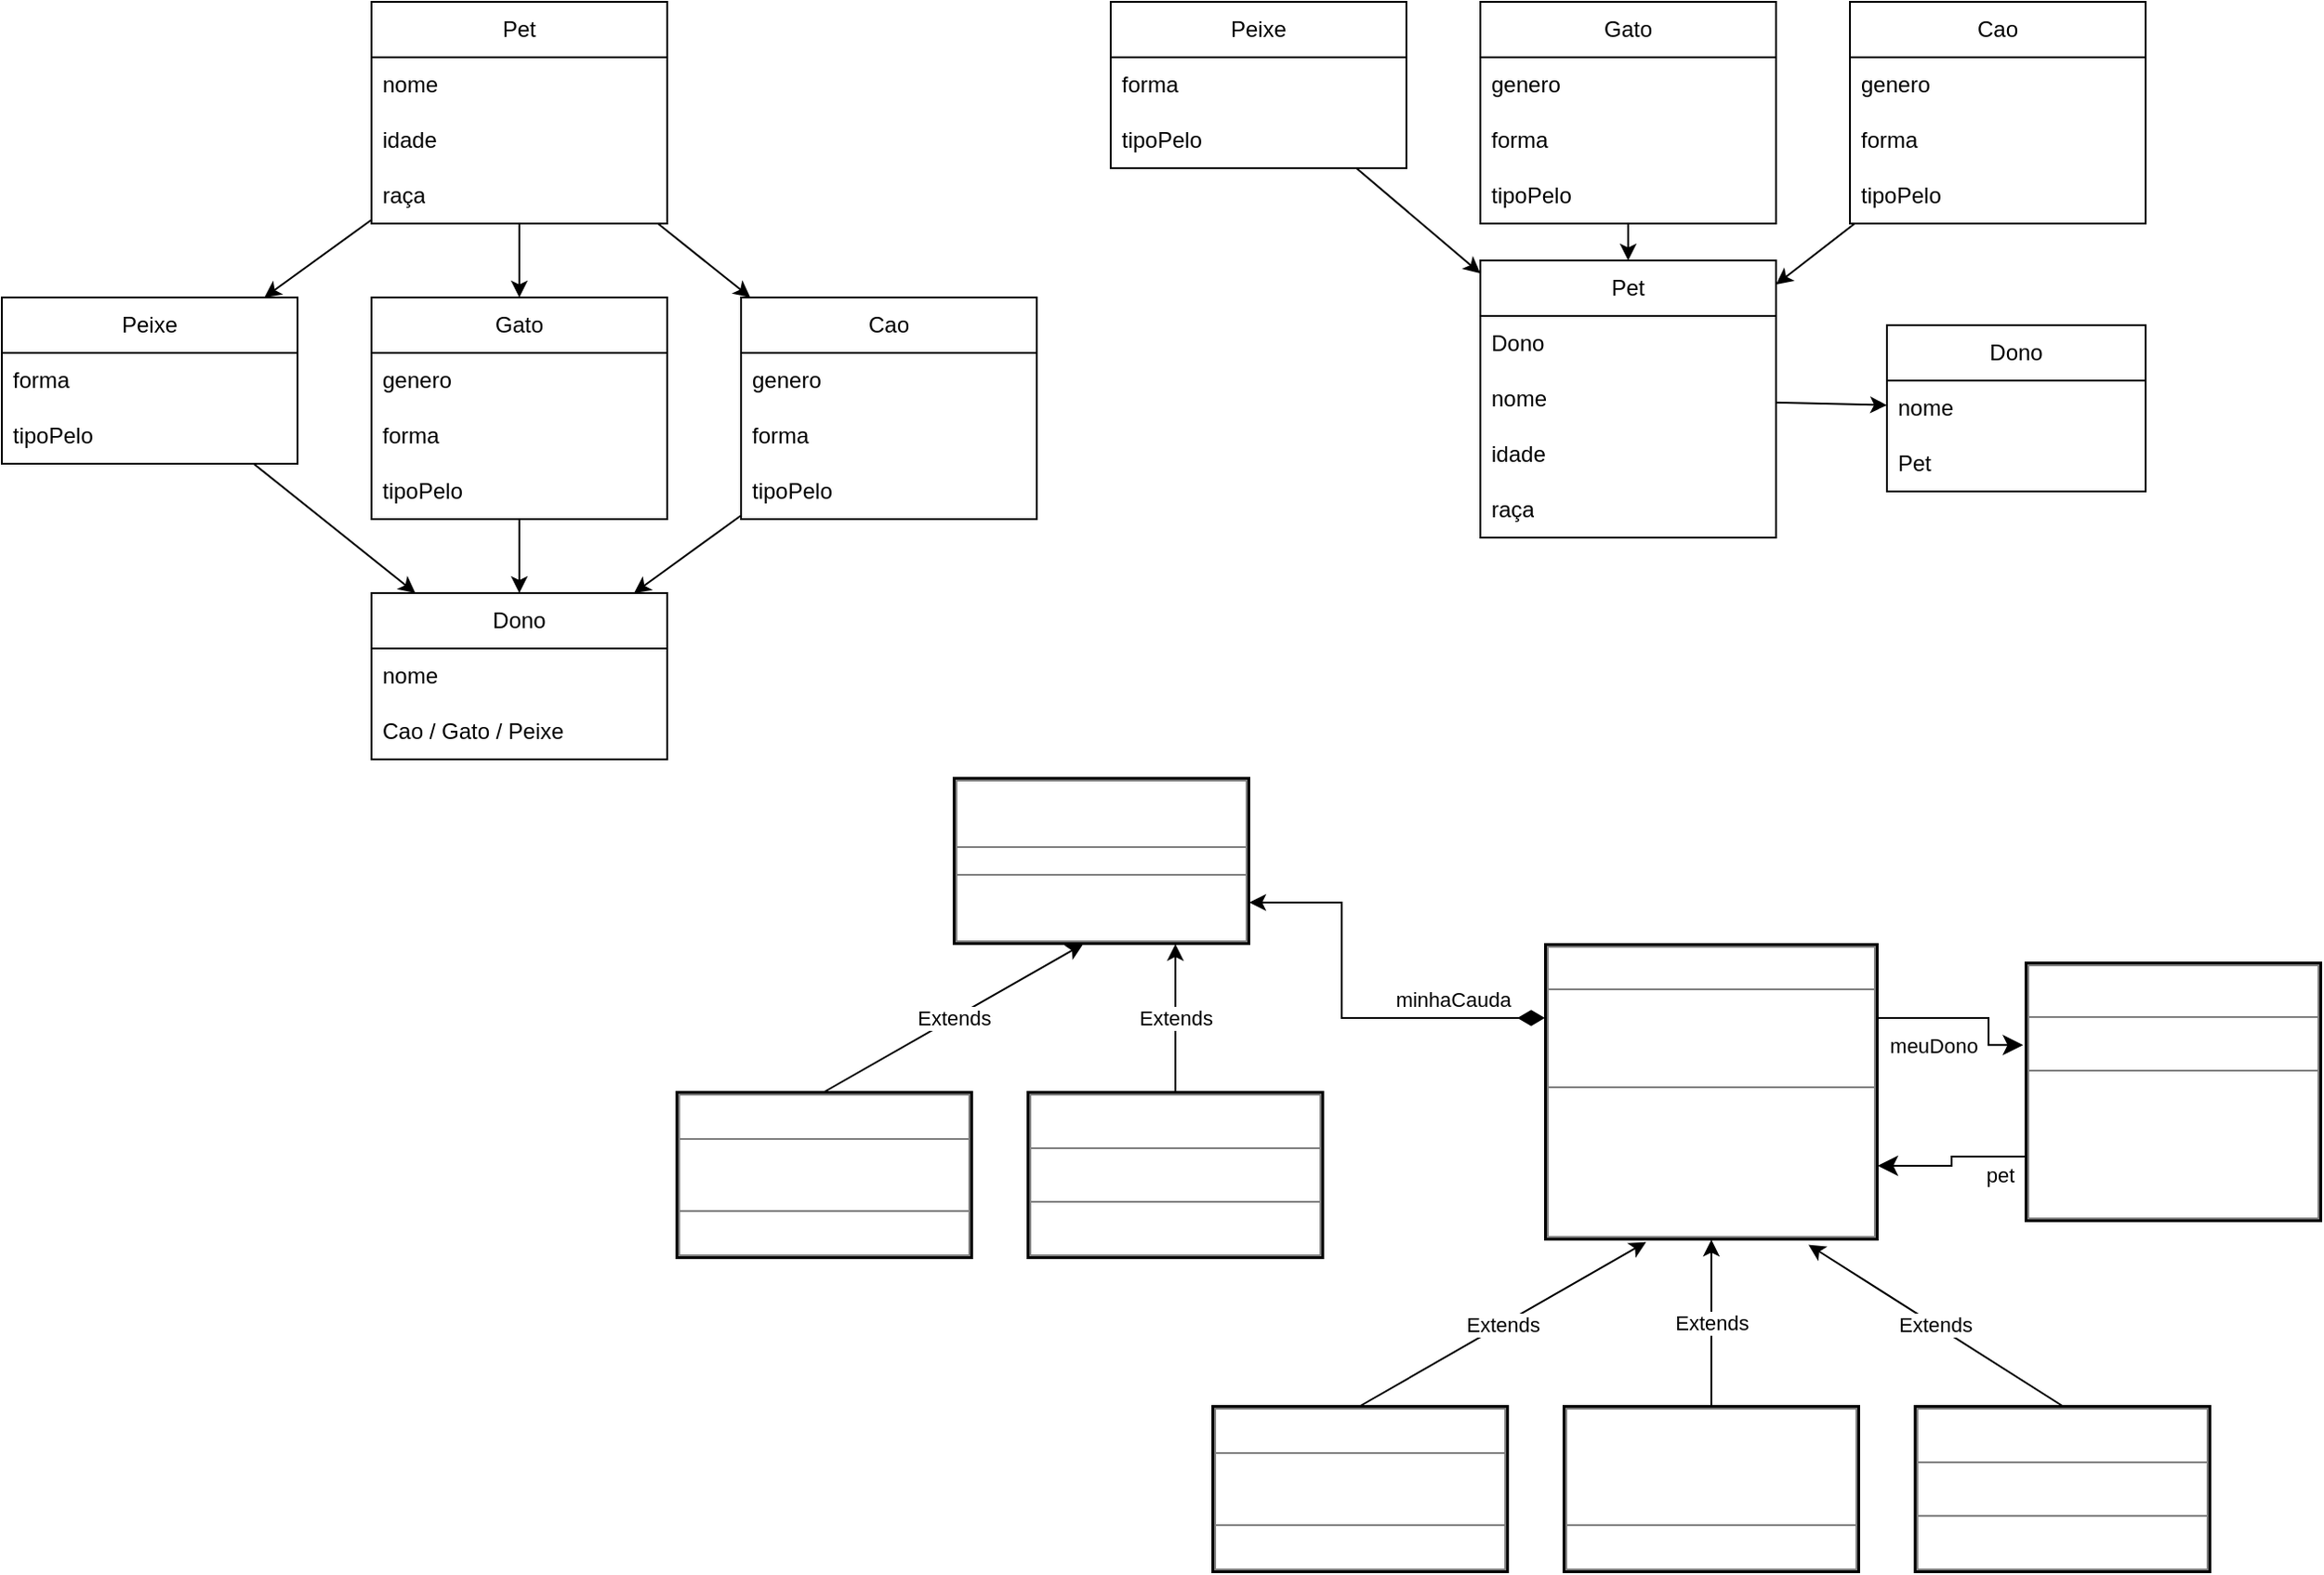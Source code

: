 <mxfile>
    <diagram id="2HpW9vFCAskhm4aVnxC8" name="Page-1">
        <mxGraphModel dx="1589" dy="882" grid="1" gridSize="10" guides="1" tooltips="1" connect="1" arrows="1" fold="1" page="1" pageScale="1" pageWidth="1700" pageHeight="1100" math="0" shadow="0">
            <root>
                <mxCell id="0"/>
                <mxCell id="1" parent="0"/>
                <mxCell id="34" value="Dono" style="swimlane;fontStyle=0;childLayout=stackLayout;horizontal=1;startSize=30;horizontalStack=0;resizeParent=1;resizeParentMax=0;resizeLast=0;collapsible=1;marginBottom=0;whiteSpace=wrap;html=1;" parent="1" vertex="1">
                    <mxGeometry x="240" y="360" width="160" height="90" as="geometry"/>
                </mxCell>
                <mxCell id="35" value="nome" style="text;strokeColor=none;fillColor=none;align=left;verticalAlign=middle;spacingLeft=4;spacingRight=4;overflow=hidden;points=[[0,0.5],[1,0.5]];portConstraint=eastwest;rotatable=0;whiteSpace=wrap;html=1;" parent="34" vertex="1">
                    <mxGeometry y="30" width="160" height="30" as="geometry"/>
                </mxCell>
                <mxCell id="36" value="Cao / Gato / Peixe" style="text;strokeColor=none;fillColor=none;align=left;verticalAlign=middle;spacingLeft=4;spacingRight=4;overflow=hidden;points=[[0,0.5],[1,0.5]];portConstraint=eastwest;rotatable=0;whiteSpace=wrap;html=1;" parent="34" vertex="1">
                    <mxGeometry y="60" width="160" height="30" as="geometry"/>
                </mxCell>
                <mxCell id="37" value="Pet" style="swimlane;fontStyle=0;childLayout=stackLayout;horizontal=1;startSize=30;horizontalStack=0;resizeParent=1;resizeParentMax=0;resizeLast=0;collapsible=1;marginBottom=0;whiteSpace=wrap;html=1;" parent="1" vertex="1">
                    <mxGeometry x="240" y="40" width="160" height="120" as="geometry"/>
                </mxCell>
                <mxCell id="38" value="nome" style="text;strokeColor=none;fillColor=none;align=left;verticalAlign=middle;spacingLeft=4;spacingRight=4;overflow=hidden;points=[[0,0.5],[1,0.5]];portConstraint=eastwest;rotatable=0;whiteSpace=wrap;html=1;" parent="37" vertex="1">
                    <mxGeometry y="30" width="160" height="30" as="geometry"/>
                </mxCell>
                <mxCell id="39" value="idade" style="text;strokeColor=none;fillColor=none;align=left;verticalAlign=middle;spacingLeft=4;spacingRight=4;overflow=hidden;points=[[0,0.5],[1,0.5]];portConstraint=eastwest;rotatable=0;whiteSpace=wrap;html=1;" parent="37" vertex="1">
                    <mxGeometry y="60" width="160" height="30" as="geometry"/>
                </mxCell>
                <mxCell id="40" value="raça" style="text;strokeColor=none;fillColor=none;align=left;verticalAlign=middle;spacingLeft=4;spacingRight=4;overflow=hidden;points=[[0,0.5],[1,0.5]];portConstraint=eastwest;rotatable=0;whiteSpace=wrap;html=1;" parent="37" vertex="1">
                    <mxGeometry y="90" width="160" height="30" as="geometry"/>
                </mxCell>
                <mxCell id="41" value="Cao" style="swimlane;fontStyle=0;childLayout=stackLayout;horizontal=1;startSize=30;horizontalStack=0;resizeParent=1;resizeParentMax=0;resizeLast=0;collapsible=1;marginBottom=0;whiteSpace=wrap;html=1;" parent="1" vertex="1">
                    <mxGeometry x="440" y="200" width="160" height="120" as="geometry"/>
                </mxCell>
                <mxCell id="42" value="genero" style="text;strokeColor=none;fillColor=none;align=left;verticalAlign=middle;spacingLeft=4;spacingRight=4;overflow=hidden;points=[[0,0.5],[1,0.5]];portConstraint=eastwest;rotatable=0;whiteSpace=wrap;html=1;" parent="41" vertex="1">
                    <mxGeometry y="30" width="160" height="30" as="geometry"/>
                </mxCell>
                <mxCell id="43" value="forma" style="text;strokeColor=none;fillColor=none;align=left;verticalAlign=middle;spacingLeft=4;spacingRight=4;overflow=hidden;points=[[0,0.5],[1,0.5]];portConstraint=eastwest;rotatable=0;whiteSpace=wrap;html=1;" parent="41" vertex="1">
                    <mxGeometry y="60" width="160" height="30" as="geometry"/>
                </mxCell>
                <mxCell id="44" value="tipoPelo" style="text;strokeColor=none;fillColor=none;align=left;verticalAlign=middle;spacingLeft=4;spacingRight=4;overflow=hidden;points=[[0,0.5],[1,0.5]];portConstraint=eastwest;rotatable=0;whiteSpace=wrap;html=1;" parent="41" vertex="1">
                    <mxGeometry y="90" width="160" height="30" as="geometry"/>
                </mxCell>
                <mxCell id="45" value="Gato" style="swimlane;fontStyle=0;childLayout=stackLayout;horizontal=1;startSize=30;horizontalStack=0;resizeParent=1;resizeParentMax=0;resizeLast=0;collapsible=1;marginBottom=0;whiteSpace=wrap;html=1;" parent="1" vertex="1">
                    <mxGeometry x="240" y="200" width="160" height="120" as="geometry"/>
                </mxCell>
                <mxCell id="46" value="genero" style="text;strokeColor=none;fillColor=none;align=left;verticalAlign=middle;spacingLeft=4;spacingRight=4;overflow=hidden;points=[[0,0.5],[1,0.5]];portConstraint=eastwest;rotatable=0;whiteSpace=wrap;html=1;" parent="45" vertex="1">
                    <mxGeometry y="30" width="160" height="30" as="geometry"/>
                </mxCell>
                <mxCell id="47" value="forma" style="text;strokeColor=none;fillColor=none;align=left;verticalAlign=middle;spacingLeft=4;spacingRight=4;overflow=hidden;points=[[0,0.5],[1,0.5]];portConstraint=eastwest;rotatable=0;whiteSpace=wrap;html=1;" parent="45" vertex="1">
                    <mxGeometry y="60" width="160" height="30" as="geometry"/>
                </mxCell>
                <mxCell id="48" value="tipoPelo" style="text;strokeColor=none;fillColor=none;align=left;verticalAlign=middle;spacingLeft=4;spacingRight=4;overflow=hidden;points=[[0,0.5],[1,0.5]];portConstraint=eastwest;rotatable=0;whiteSpace=wrap;html=1;" parent="45" vertex="1">
                    <mxGeometry y="90" width="160" height="30" as="geometry"/>
                </mxCell>
                <mxCell id="49" value="Peixe" style="swimlane;fontStyle=0;childLayout=stackLayout;horizontal=1;startSize=30;horizontalStack=0;resizeParent=1;resizeParentMax=0;resizeLast=0;collapsible=1;marginBottom=0;whiteSpace=wrap;html=1;" parent="1" vertex="1">
                    <mxGeometry x="40" y="200" width="160" height="90" as="geometry"/>
                </mxCell>
                <mxCell id="50" value="forma" style="text;strokeColor=none;fillColor=none;align=left;verticalAlign=middle;spacingLeft=4;spacingRight=4;overflow=hidden;points=[[0,0.5],[1,0.5]];portConstraint=eastwest;rotatable=0;whiteSpace=wrap;html=1;" parent="49" vertex="1">
                    <mxGeometry y="30" width="160" height="30" as="geometry"/>
                </mxCell>
                <mxCell id="51" value="tipoPelo" style="text;strokeColor=none;fillColor=none;align=left;verticalAlign=middle;spacingLeft=4;spacingRight=4;overflow=hidden;points=[[0,0.5],[1,0.5]];portConstraint=eastwest;rotatable=0;whiteSpace=wrap;html=1;" parent="49" vertex="1">
                    <mxGeometry y="60" width="160" height="30" as="geometry"/>
                </mxCell>
                <mxCell id="52" value="" style="endArrow=classic;html=1;" parent="1" source="37" target="41" edge="1">
                    <mxGeometry width="50" height="50" relative="1" as="geometry">
                        <mxPoint x="455" y="180" as="sourcePoint"/>
                        <mxPoint x="505" y="130" as="targetPoint"/>
                    </mxGeometry>
                </mxCell>
                <mxCell id="53" value="" style="endArrow=classic;html=1;" parent="1" source="37" target="45" edge="1">
                    <mxGeometry width="50" height="50" relative="1" as="geometry">
                        <mxPoint x="225" y="70.0" as="sourcePoint"/>
                        <mxPoint x="365" y="-10.0" as="targetPoint"/>
                    </mxGeometry>
                </mxCell>
                <mxCell id="54" value="" style="endArrow=classic;html=1;" parent="1" source="37" target="49" edge="1">
                    <mxGeometry width="50" height="50" relative="1" as="geometry">
                        <mxPoint x="225" y="110" as="sourcePoint"/>
                        <mxPoint x="365" y="110" as="targetPoint"/>
                    </mxGeometry>
                </mxCell>
                <mxCell id="55" value="" style="endArrow=classic;html=1;" parent="1" source="41" target="34" edge="1">
                    <mxGeometry width="50" height="50" relative="1" as="geometry">
                        <mxPoint x="225" y="146.25" as="sourcePoint"/>
                        <mxPoint x="365" y="218.75" as="targetPoint"/>
                    </mxGeometry>
                </mxCell>
                <mxCell id="56" value="" style="endArrow=classic;html=1;" parent="1" source="45" target="34" edge="1">
                    <mxGeometry width="50" height="50" relative="1" as="geometry">
                        <mxPoint x="505" y="-13.75" as="sourcePoint"/>
                        <mxPoint x="645" y="58.75" as="targetPoint"/>
                    </mxGeometry>
                </mxCell>
                <mxCell id="57" value="" style="endArrow=classic;html=1;" parent="1" source="49" target="34" edge="1">
                    <mxGeometry width="50" height="50" relative="1" as="geometry">
                        <mxPoint x="505" y="96.875" as="sourcePoint"/>
                        <mxPoint x="655" y="68.75" as="targetPoint"/>
                    </mxGeometry>
                </mxCell>
                <mxCell id="58" value="Dono" style="swimlane;fontStyle=0;childLayout=stackLayout;horizontal=1;startSize=30;horizontalStack=0;resizeParent=1;resizeParentMax=0;resizeLast=0;collapsible=1;marginBottom=0;whiteSpace=wrap;html=1;" parent="1" vertex="1">
                    <mxGeometry x="1060" y="215" width="140" height="90" as="geometry"/>
                </mxCell>
                <mxCell id="59" value="nome" style="text;strokeColor=none;fillColor=none;align=left;verticalAlign=middle;spacingLeft=4;spacingRight=4;overflow=hidden;points=[[0,0.5],[1,0.5]];portConstraint=eastwest;rotatable=0;whiteSpace=wrap;html=1;" parent="58" vertex="1">
                    <mxGeometry y="30" width="140" height="30" as="geometry"/>
                </mxCell>
                <mxCell id="60" value="Pet" style="text;strokeColor=none;fillColor=none;align=left;verticalAlign=middle;spacingLeft=4;spacingRight=4;overflow=hidden;points=[[0,0.5],[1,0.5]];portConstraint=eastwest;rotatable=0;whiteSpace=wrap;html=1;" parent="58" vertex="1">
                    <mxGeometry y="60" width="140" height="30" as="geometry"/>
                </mxCell>
                <mxCell id="61" value="Pet" style="swimlane;fontStyle=0;childLayout=stackLayout;horizontal=1;startSize=30;horizontalStack=0;resizeParent=1;resizeParentMax=0;resizeLast=0;collapsible=1;marginBottom=0;whiteSpace=wrap;html=1;" parent="1" vertex="1">
                    <mxGeometry x="840" y="180" width="160" height="150" as="geometry"/>
                </mxCell>
                <mxCell id="82" value="Dono" style="text;strokeColor=none;fillColor=none;align=left;verticalAlign=middle;spacingLeft=4;spacingRight=4;overflow=hidden;points=[[0,0.5],[1,0.5]];portConstraint=eastwest;rotatable=0;whiteSpace=wrap;html=1;" parent="61" vertex="1">
                    <mxGeometry y="30" width="160" height="30" as="geometry"/>
                </mxCell>
                <mxCell id="62" value="nome" style="text;strokeColor=none;fillColor=none;align=left;verticalAlign=middle;spacingLeft=4;spacingRight=4;overflow=hidden;points=[[0,0.5],[1,0.5]];portConstraint=eastwest;rotatable=0;whiteSpace=wrap;html=1;" parent="61" vertex="1">
                    <mxGeometry y="60" width="160" height="30" as="geometry"/>
                </mxCell>
                <mxCell id="63" value="idade" style="text;strokeColor=none;fillColor=none;align=left;verticalAlign=middle;spacingLeft=4;spacingRight=4;overflow=hidden;points=[[0,0.5],[1,0.5]];portConstraint=eastwest;rotatable=0;whiteSpace=wrap;html=1;" parent="61" vertex="1">
                    <mxGeometry y="90" width="160" height="30" as="geometry"/>
                </mxCell>
                <mxCell id="64" value="raça" style="text;strokeColor=none;fillColor=none;align=left;verticalAlign=middle;spacingLeft=4;spacingRight=4;overflow=hidden;points=[[0,0.5],[1,0.5]];portConstraint=eastwest;rotatable=0;whiteSpace=wrap;html=1;" parent="61" vertex="1">
                    <mxGeometry y="120" width="160" height="30" as="geometry"/>
                </mxCell>
                <mxCell id="65" value="Cao" style="swimlane;fontStyle=0;childLayout=stackLayout;horizontal=1;startSize=30;horizontalStack=0;resizeParent=1;resizeParentMax=0;resizeLast=0;collapsible=1;marginBottom=0;whiteSpace=wrap;html=1;" parent="1" vertex="1">
                    <mxGeometry x="1040" y="40" width="160" height="120" as="geometry"/>
                </mxCell>
                <mxCell id="66" value="genero" style="text;strokeColor=none;fillColor=none;align=left;verticalAlign=middle;spacingLeft=4;spacingRight=4;overflow=hidden;points=[[0,0.5],[1,0.5]];portConstraint=eastwest;rotatable=0;whiteSpace=wrap;html=1;" parent="65" vertex="1">
                    <mxGeometry y="30" width="160" height="30" as="geometry"/>
                </mxCell>
                <mxCell id="67" value="forma" style="text;strokeColor=none;fillColor=none;align=left;verticalAlign=middle;spacingLeft=4;spacingRight=4;overflow=hidden;points=[[0,0.5],[1,0.5]];portConstraint=eastwest;rotatable=0;whiteSpace=wrap;html=1;" parent="65" vertex="1">
                    <mxGeometry y="60" width="160" height="30" as="geometry"/>
                </mxCell>
                <mxCell id="68" value="tipoPelo" style="text;strokeColor=none;fillColor=none;align=left;verticalAlign=middle;spacingLeft=4;spacingRight=4;overflow=hidden;points=[[0,0.5],[1,0.5]];portConstraint=eastwest;rotatable=0;whiteSpace=wrap;html=1;" parent="65" vertex="1">
                    <mxGeometry y="90" width="160" height="30" as="geometry"/>
                </mxCell>
                <mxCell id="69" value="Gato" style="swimlane;fontStyle=0;childLayout=stackLayout;horizontal=1;startSize=30;horizontalStack=0;resizeParent=1;resizeParentMax=0;resizeLast=0;collapsible=1;marginBottom=0;whiteSpace=wrap;html=1;" parent="1" vertex="1">
                    <mxGeometry x="840" y="40" width="160" height="120" as="geometry"/>
                </mxCell>
                <mxCell id="70" value="genero" style="text;strokeColor=none;fillColor=none;align=left;verticalAlign=middle;spacingLeft=4;spacingRight=4;overflow=hidden;points=[[0,0.5],[1,0.5]];portConstraint=eastwest;rotatable=0;whiteSpace=wrap;html=1;" parent="69" vertex="1">
                    <mxGeometry y="30" width="160" height="30" as="geometry"/>
                </mxCell>
                <mxCell id="71" value="forma" style="text;strokeColor=none;fillColor=none;align=left;verticalAlign=middle;spacingLeft=4;spacingRight=4;overflow=hidden;points=[[0,0.5],[1,0.5]];portConstraint=eastwest;rotatable=0;whiteSpace=wrap;html=1;" parent="69" vertex="1">
                    <mxGeometry y="60" width="160" height="30" as="geometry"/>
                </mxCell>
                <mxCell id="72" value="tipoPelo" style="text;strokeColor=none;fillColor=none;align=left;verticalAlign=middle;spacingLeft=4;spacingRight=4;overflow=hidden;points=[[0,0.5],[1,0.5]];portConstraint=eastwest;rotatable=0;whiteSpace=wrap;html=1;" parent="69" vertex="1">
                    <mxGeometry y="90" width="160" height="30" as="geometry"/>
                </mxCell>
                <mxCell id="73" value="Peixe" style="swimlane;fontStyle=0;childLayout=stackLayout;horizontal=1;startSize=30;horizontalStack=0;resizeParent=1;resizeParentMax=0;resizeLast=0;collapsible=1;marginBottom=0;whiteSpace=wrap;html=1;" parent="1" vertex="1">
                    <mxGeometry x="640" y="40" width="160" height="90" as="geometry"/>
                </mxCell>
                <mxCell id="74" value="forma" style="text;strokeColor=none;fillColor=none;align=left;verticalAlign=middle;spacingLeft=4;spacingRight=4;overflow=hidden;points=[[0,0.5],[1,0.5]];portConstraint=eastwest;rotatable=0;whiteSpace=wrap;html=1;" parent="73" vertex="1">
                    <mxGeometry y="30" width="160" height="30" as="geometry"/>
                </mxCell>
                <mxCell id="75" value="tipoPelo" style="text;strokeColor=none;fillColor=none;align=left;verticalAlign=middle;spacingLeft=4;spacingRight=4;overflow=hidden;points=[[0,0.5],[1,0.5]];portConstraint=eastwest;rotatable=0;whiteSpace=wrap;html=1;" parent="73" vertex="1">
                    <mxGeometry y="60" width="160" height="30" as="geometry"/>
                </mxCell>
                <mxCell id="76" value="" style="endArrow=none;html=1;startArrow=classic;startFill=1;endFill=0;" parent="1" source="61" target="65" edge="1">
                    <mxGeometry width="50" height="50" relative="1" as="geometry">
                        <mxPoint x="1295" y="560" as="sourcePoint"/>
                        <mxPoint x="1345" y="510" as="targetPoint"/>
                    </mxGeometry>
                </mxCell>
                <mxCell id="77" value="" style="endArrow=none;html=1;startArrow=classic;startFill=1;endFill=0;" parent="1" source="61" target="69" edge="1">
                    <mxGeometry width="50" height="50" relative="1" as="geometry">
                        <mxPoint x="1065" y="450.0" as="sourcePoint"/>
                        <mxPoint x="1205" y="370.0" as="targetPoint"/>
                    </mxGeometry>
                </mxCell>
                <mxCell id="78" value="" style="endArrow=none;html=1;startArrow=classic;startFill=1;endFill=0;" parent="1" source="61" target="73" edge="1">
                    <mxGeometry width="50" height="50" relative="1" as="geometry">
                        <mxPoint x="1065" y="490" as="sourcePoint"/>
                        <mxPoint x="1205" y="490" as="targetPoint"/>
                    </mxGeometry>
                </mxCell>
                <mxCell id="80" value="" style="endArrow=classic;html=1;" parent="1" source="61" target="58" edge="1">
                    <mxGeometry width="50" height="50" relative="1" as="geometry">
                        <mxPoint x="1345" y="346.25" as="sourcePoint"/>
                        <mxPoint x="1485" y="418.75" as="targetPoint"/>
                    </mxGeometry>
                </mxCell>
                <mxCell id="83" value="&lt;table border=&quot;1&quot; width=&quot;100%&quot; height=&quot;100%&quot; cellpadding=&quot;4&quot; style=&quot;width:100%;height:100%;border-collapse:collapse;&quot;&gt;&lt;tbody&gt;&lt;tr&gt;&lt;th align=&quot;center&quot;&gt;&lt;b&gt;Dono&lt;/b&gt;&lt;/th&gt;&lt;/tr&gt;&lt;tr&gt;&lt;td&gt;&amp;nbsp;- nome : String&lt;br&gt;&lt;/td&gt;&lt;/tr&gt;&lt;tr&gt;&lt;td&gt;setPet(pet : Pet) : void&lt;br&gt;getPet() : Pet&lt;br&gt;alimentar() : void&lt;br&gt;receberFesta() : void&lt;/td&gt;&lt;/tr&gt;&lt;/tbody&gt;&lt;/table&gt;" style="text;html=1;whiteSpace=wrap;overflow=fill;fillColor=none;strokeColor=default;perimeterSpacing=0;fillStyle=auto;fontColor=#ffffff;labelBorderColor=default;labelBackgroundColor=none;" vertex="1" parent="1">
                    <mxGeometry x="1135" y="560" width="160" height="140" as="geometry"/>
                </mxCell>
                <mxCell id="84" value="&lt;table border=&quot;1&quot; width=&quot;100%&quot; height=&quot;100%&quot; cellpadding=&quot;4&quot; style=&quot;width:100%;height:100%;border-collapse:collapse;&quot;&gt;&lt;tbody&gt;&lt;tr&gt;&lt;th align=&quot;center&quot;&gt;&lt;b&gt;Pet&lt;/b&gt;&lt;/th&gt;&lt;/tr&gt;&lt;tr&gt;&lt;td&gt;# nome : String&lt;br&gt;# raca : String&lt;br&gt;#idade : int&lt;/td&gt;&lt;/tr&gt;&lt;tr&gt;&lt;td&gt;+ setMeuDono(dono : Dono)&lt;br&gt;+ getNome() : String&lt;br&gt;+ realizarRefeicao() : void&lt;br&gt;+ agradarDono() : void&lt;br&gt;+ print() : void&lt;/td&gt;&lt;/tr&gt;&lt;/tbody&gt;&lt;/table&gt;" style="text;html=1;whiteSpace=wrap;overflow=fill;fillColor=none;strokeColor=default;perimeterSpacing=0;fillStyle=auto;fontColor=#ffffff;labelBorderColor=default;labelBackgroundColor=none;" vertex="1" parent="1">
                    <mxGeometry x="875" y="550" width="180" height="160" as="geometry"/>
                </mxCell>
                <mxCell id="85" value="meuDono" style="edgeStyle=elbowEdgeStyle;elbow=horizontal;endArrow=classic;html=1;curved=0;rounded=0;endSize=8;startSize=8;exitX=1;exitY=0.25;exitDx=0;exitDy=0;entryX=-0.008;entryY=0.319;entryDx=0;entryDy=0;entryPerimeter=0;strokeColor=default;" edge="1" parent="1" source="84" target="83">
                    <mxGeometry x="-0.357" y="-15" width="50" height="50" relative="1" as="geometry">
                        <mxPoint x="1055" y="710" as="sourcePoint"/>
                        <mxPoint x="1105" y="660" as="targetPoint"/>
                        <Array as="points">
                            <mxPoint x="1115" y="605"/>
                        </Array>
                        <mxPoint as="offset"/>
                    </mxGeometry>
                </mxCell>
                <mxCell id="86" value="pet" style="edgeStyle=elbowEdgeStyle;elbow=horizontal;endArrow=classic;html=1;curved=0;rounded=0;endSize=8;startSize=8;exitX=0;exitY=0.75;exitDx=0;exitDy=0;entryX=1;entryY=0.75;entryDx=0;entryDy=0;strokeColor=default;" edge="1" parent="1" source="83" target="84">
                    <mxGeometry x="-0.667" y="10" width="50" height="50" relative="1" as="geometry">
                        <mxPoint x="1005" y="700" as="sourcePoint"/>
                        <mxPoint x="1085" y="690" as="targetPoint"/>
                        <mxPoint as="offset"/>
                    </mxGeometry>
                </mxCell>
                <mxCell id="87" value="&lt;table border=&quot;1&quot; width=&quot;100%&quot; height=&quot;100%&quot; cellpadding=&quot;4&quot; style=&quot;width:100%;height:100%;border-collapse:collapse;&quot;&gt;&lt;tbody&gt;&lt;tr&gt;&lt;th align=&quot;center&quot;&gt;&lt;b&gt;Cao&lt;/b&gt;&lt;/th&gt;&lt;/tr&gt;&lt;tr&gt;&lt;td&gt;&amp;nbsp;- genero : String&lt;br&gt;&lt;/td&gt;&lt;/tr&gt;&lt;tr&gt;&lt;td&gt;&lt;br&gt;&lt;/td&gt;&lt;/tr&gt;&lt;/tbody&gt;&lt;/table&gt;" style="text;html=1;whiteSpace=wrap;overflow=fill;fillColor=none;strokeColor=default;perimeterSpacing=0;fillStyle=auto;fontColor=#ffffff;labelBorderColor=default;labelBackgroundColor=none;" vertex="1" parent="1">
                    <mxGeometry x="1075" y="800" width="160" height="90" as="geometry"/>
                </mxCell>
                <mxCell id="88" value="&lt;table border=&quot;1&quot; width=&quot;100%&quot; height=&quot;100%&quot; cellpadding=&quot;4&quot; style=&quot;width:100%;height:100%;border-collapse:collapse;&quot;&gt;&lt;tbody&gt;&lt;tr&gt;&lt;th align=&quot;center&quot;&gt;&lt;b&gt;Peixe&lt;/b&gt;&lt;/th&gt;&lt;/tr&gt;&lt;tr&gt;&lt;td&gt;&lt;/td&gt;&lt;/tr&gt;&lt;/tbody&gt;&lt;/table&gt;" style="text;html=1;whiteSpace=wrap;overflow=fill;fillColor=none;strokeColor=default;perimeterSpacing=0;fillStyle=auto;fontColor=#ffffff;labelBorderColor=default;labelBackgroundColor=none;" vertex="1" parent="1">
                    <mxGeometry x="885" y="800" width="160" height="90" as="geometry"/>
                </mxCell>
                <mxCell id="89" value="&lt;table border=&quot;1&quot; width=&quot;100%&quot; height=&quot;100%&quot; cellpadding=&quot;4&quot; style=&quot;width:100%;height:100%;border-collapse:collapse;&quot;&gt;&lt;tbody&gt;&lt;tr&gt;&lt;th align=&quot;center&quot;&gt;&lt;b&gt;Gato&lt;/b&gt;&lt;/th&gt;&lt;/tr&gt;&lt;tr&gt;&lt;td&gt;- genero : String&lt;br&gt;- alimentado : bollean&lt;/td&gt;&lt;/tr&gt;&lt;tr&gt;&lt;td&gt;&lt;br&gt;&lt;/td&gt;&lt;/tr&gt;&lt;/tbody&gt;&lt;/table&gt;" style="text;html=1;whiteSpace=wrap;overflow=fill;fillColor=none;strokeColor=default;perimeterSpacing=0;fillStyle=auto;fontColor=#ffffff;labelBorderColor=default;labelBackgroundColor=none;" vertex="1" parent="1">
                    <mxGeometry x="695" y="800" width="160" height="90" as="geometry"/>
                </mxCell>
                <mxCell id="91" value="Extends" style="endArrow=classic;html=1;exitX=0.5;exitY=0;exitDx=0;exitDy=0;entryX=0.304;entryY=1.008;entryDx=0;entryDy=0;entryPerimeter=0;strokeColor=default;" edge="1" parent="1" source="89" target="84">
                    <mxGeometry width="50" height="50" relative="1" as="geometry">
                        <mxPoint x="945" y="730" as="sourcePoint"/>
                        <mxPoint x="995" y="680" as="targetPoint"/>
                    </mxGeometry>
                </mxCell>
                <mxCell id="92" value="Extends" style="endArrow=classic;html=1;exitX=0.5;exitY=0;exitDx=0;exitDy=0;entryX=0.5;entryY=1;entryDx=0;entryDy=0;strokeColor=default;" edge="1" parent="1" source="88" target="84">
                    <mxGeometry width="50" height="50" relative="1" as="geometry">
                        <mxPoint x="785" y="810" as="sourcePoint"/>
                        <mxPoint x="939.72" y="721.28" as="targetPoint"/>
                    </mxGeometry>
                </mxCell>
                <mxCell id="93" value="Extends" style="endArrow=classic;html=1;exitX=0.5;exitY=0;exitDx=0;exitDy=0;entryX=0.792;entryY=1.017;entryDx=0;entryDy=0;entryPerimeter=0;strokeColor=default;" edge="1" parent="1" source="87" target="84">
                    <mxGeometry width="50" height="50" relative="1" as="geometry">
                        <mxPoint x="795" y="820" as="sourcePoint"/>
                        <mxPoint x="949.72" y="731.28" as="targetPoint"/>
                    </mxGeometry>
                </mxCell>
                <mxCell id="95" value="&lt;table border=&quot;1&quot; width=&quot;100%&quot; height=&quot;100%&quot; cellpadding=&quot;4&quot; style=&quot;width:100%;height:100%;border-collapse:collapse;&quot;&gt;&lt;tbody&gt;&lt;tr&gt;&lt;th align=&quot;center&quot;&gt;&lt;b&gt;Cauda&lt;/b&gt;&lt;/th&gt;&lt;/tr&gt;&lt;tr&gt;&lt;td&gt;&lt;/td&gt;&lt;/tr&gt;&lt;tr&gt;&lt;td&gt;+ print() : void&lt;/td&gt;&lt;/tr&gt;&lt;/tbody&gt;&lt;/table&gt;" style="text;html=1;whiteSpace=wrap;overflow=fill;fillColor=none;strokeColor=default;perimeterSpacing=0;fillStyle=auto;fontColor=#ffffff;labelBorderColor=default;labelBackgroundColor=none;" vertex="1" parent="1">
                    <mxGeometry x="555" y="460" width="160" height="90" as="geometry"/>
                </mxCell>
                <mxCell id="97" value="&lt;table border=&quot;1&quot; width=&quot;100%&quot; height=&quot;100%&quot; cellpadding=&quot;4&quot; style=&quot;width:100%;height:100%;border-collapse:collapse;&quot;&gt;&lt;tbody&gt;&lt;tr&gt;&lt;th align=&quot;center&quot;&gt;CaudaPelo&lt;/th&gt;&lt;/tr&gt;&lt;tr&gt;&lt;td&gt;- forma : String&lt;br&gt;- tipoPelo : String&lt;/td&gt;&lt;/tr&gt;&lt;tr&gt;&lt;td&gt;&lt;br&gt;&lt;/td&gt;&lt;/tr&gt;&lt;/tbody&gt;&lt;/table&gt;" style="text;html=1;whiteSpace=wrap;overflow=fill;fillColor=none;strokeColor=default;perimeterSpacing=0;fillStyle=auto;fontColor=#ffffff;labelBorderColor=default;labelBackgroundColor=none;" vertex="1" parent="1">
                    <mxGeometry x="405" y="630" width="160" height="90" as="geometry"/>
                </mxCell>
                <mxCell id="98" value="&lt;table border=&quot;1&quot; width=&quot;100%&quot; height=&quot;100%&quot; cellpadding=&quot;4&quot; style=&quot;width:100%;height:100%;border-collapse:collapse;&quot;&gt;&lt;tbody&gt;&lt;tr&gt;&lt;th align=&quot;center&quot;&gt;CaudaEscamas&lt;/th&gt;&lt;/tr&gt;&lt;tr&gt;&lt;td&gt;&amp;nbsp;+ cor : String&lt;/td&gt;&lt;/tr&gt;&lt;tr&gt;&lt;td&gt;&lt;br&gt;&lt;/td&gt;&lt;/tr&gt;&lt;/tbody&gt;&lt;/table&gt;" style="text;html=1;whiteSpace=wrap;overflow=fill;fillColor=none;strokeColor=default;perimeterSpacing=0;fillStyle=auto;fontColor=#ffffff;labelBorderColor=default;labelBackgroundColor=none;" vertex="1" parent="1">
                    <mxGeometry x="595" y="630" width="160" height="90" as="geometry"/>
                </mxCell>
                <mxCell id="99" value="Extends" style="endArrow=classic;html=1;exitX=0.5;exitY=0;exitDx=0;exitDy=0;entryX=0.438;entryY=1;entryDx=0;entryDy=0;entryPerimeter=0;strokeColor=default;" edge="1" parent="1" source="97" target="95">
                    <mxGeometry width="50" height="50" relative="1" as="geometry">
                        <mxPoint x="405" y="608.72" as="sourcePoint"/>
                        <mxPoint x="559.72" y="520" as="targetPoint"/>
                    </mxGeometry>
                </mxCell>
                <mxCell id="100" value="Extends" style="endArrow=classic;html=1;entryX=0.75;entryY=1;entryDx=0;entryDy=0;exitX=0.5;exitY=0;exitDx=0;exitDy=0;strokeColor=default;" edge="1" parent="1" source="98" target="95">
                    <mxGeometry width="50" height="50" relative="1" as="geometry">
                        <mxPoint x="615" y="620" as="sourcePoint"/>
                        <mxPoint x="605" y="560" as="targetPoint"/>
                    </mxGeometry>
                </mxCell>
                <mxCell id="102" value="minhaCauda" style="edgeStyle=elbowEdgeStyle;elbow=horizontal;endArrow=classic;html=1;curved=0;rounded=0;endSize=6;startSize=12;exitX=0;exitY=0.25;exitDx=0;exitDy=0;entryX=1;entryY=0.75;entryDx=0;entryDy=0;startArrow=diamondThin;startFill=1;sourcePerimeterSpacing=0;targetPerimeterSpacing=0;strokeColor=default;" edge="1" parent="1" source="84" target="95">
                    <mxGeometry x="-0.551" y="-10" width="50" height="50" relative="1" as="geometry">
                        <mxPoint x="825.0" y="500" as="sourcePoint"/>
                        <mxPoint x="745.0" y="505" as="targetPoint"/>
                        <mxPoint as="offset"/>
                        <Array as="points">
                            <mxPoint x="765" y="550"/>
                        </Array>
                    </mxGeometry>
                </mxCell>
            </root>
        </mxGraphModel>
    </diagram>
</mxfile>